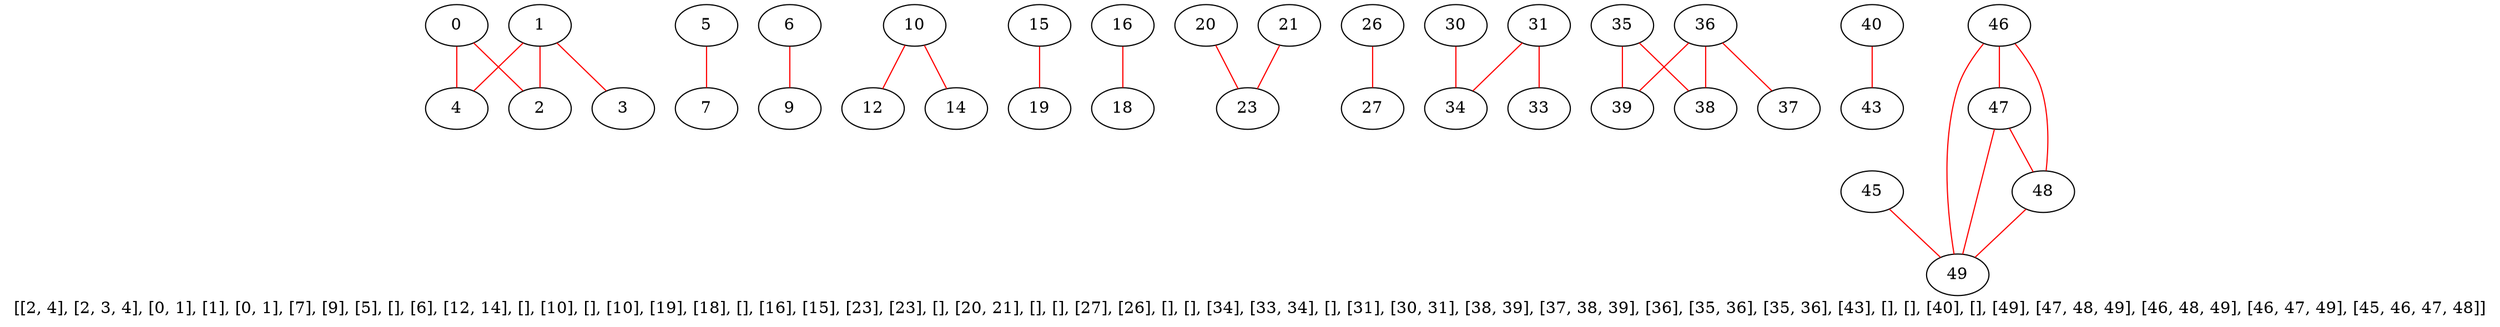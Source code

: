 digraph g {
edge [dir=none, color=red]
0->2
0->4
1->2
1->3
1->4
5->7
6->9
10->12
10->14
15->19
16->18
20->23
21->23
26->27
30->34
31->33
31->34
35->38
35->39
36->37
36->38
36->39
40->43
45->49
46->47
46->48
46->49
47->48
47->49
48->49
label = "[[2, 4], [2, 3, 4], [0, 1], [1], [0, 1], [7], [9], [5], [], [6], [12, 14], [], [10], [], [10], [19], [18], [], [16], [15], [23], [23], [], [20, 21], [], [], [27], [26], [], [], [34], [33, 34], [], [31], [30, 31], [38, 39], [37, 38, 39], [36], [35, 36], [35, 36], [43], [], [], [40], [], [49], [47, 48, 49], [46, 48, 49], [46, 47, 49], [45, 46, 47, 48]]"
}